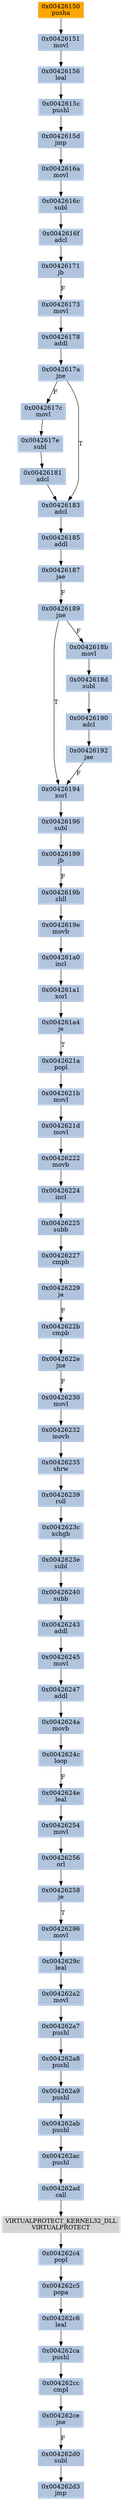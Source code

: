 strict digraph G {
	graph [bgcolor=transparent,
		name=G
	];
	node [color=lightsteelblue,
		fillcolor=lightsteelblue,
		shape=rectangle,
		style=filled
	];
	"0x00426185"	[label="0x00426185
addl"];
	"0x00426187"	[label="0x00426187
jae"];
	"0x00426185" -> "0x00426187"	[color="#000000"];
	"0x00426189"	[label="0x00426189
jne"];
	"0x00426187" -> "0x00426189"	[color="#000000",
		label=F];
	"0x004262ad"	[label="0x004262ad
call"];
	VIRTUALPROTECT_KERNEL32_DLL	[color=lightgrey,
		fillcolor=lightgrey,
		label="VIRTUALPROTECT_KERNEL32_DLL
VIRTUALPROTECT"];
	"0x004262ad" -> VIRTUALPROTECT_KERNEL32_DLL	[color="#000000"];
	"0x00426224"	[label="0x00426224
incl"];
	"0x00426225"	[label="0x00426225
subb"];
	"0x00426224" -> "0x00426225"	[color="#000000"];
	"0x004261a0"	[label="0x004261a0
incl"];
	"0x004261a1"	[label="0x004261a1
xorl"];
	"0x004261a0" -> "0x004261a1"	[color="#000000"];
	"0x00426254"	[label="0x00426254
movl"];
	"0x00426256"	[label="0x00426256
orl"];
	"0x00426254" -> "0x00426256"	[color="#000000"];
	"0x0042629c"	[label="0x0042629c
leal"];
	"0x004262a2"	[label="0x004262a2
movl"];
	"0x0042629c" -> "0x004262a2"	[color="#000000"];
	"0x004262ab"	[label="0x004262ab
pushl"];
	"0x004262ac"	[label="0x004262ac
pushl"];
	"0x004262ab" -> "0x004262ac"	[color="#000000"];
	"0x00426196"	[label="0x00426196
subl"];
	"0x00426199"	[label="0x00426199
jb"];
	"0x00426196" -> "0x00426199"	[color="#000000"];
	"0x00426227"	[label="0x00426227
cmpb"];
	"0x00426229"	[label="0x00426229
ja"];
	"0x00426227" -> "0x00426229"	[color="#000000"];
	"0x0042616c"	[label="0x0042616c
subl"];
	"0x0042616f"	[label="0x0042616f
adcl"];
	"0x0042616c" -> "0x0042616f"	[color="#000000"];
	"0x00426192"	[label="0x00426192
jae"];
	"0x00426194"	[label="0x00426194
xorl"];
	"0x00426192" -> "0x00426194"	[color="#000000",
		label=F];
	"0x0042624a"	[label="0x0042624a
movb"];
	"0x0042624c"	[label="0x0042624c
loop"];
	"0x0042624a" -> "0x0042624c"	[color="#000000"];
	"0x0042619b"	[label="0x0042619b
shll"];
	"0x0042619e"	[label="0x0042619e
movb"];
	"0x0042619b" -> "0x0042619e"	[color="#000000"];
	"0x00426178"	[label="0x00426178
addl"];
	"0x0042617a"	[label="0x0042617a
jne"];
	"0x00426178" -> "0x0042617a"	[color="#000000"];
	"0x00426171"	[label="0x00426171
jb"];
	"0x00426173"	[label="0x00426173
movl"];
	"0x00426171" -> "0x00426173"	[color="#000000",
		label=F];
	"0x0042622b"	[label="0x0042622b
cmpb"];
	"0x00426229" -> "0x0042622b"	[color="#000000",
		label=F];
	"0x0042622e"	[label="0x0042622e
jne"];
	"0x0042622b" -> "0x0042622e"	[color="#000000"];
	"0x00426232"	[label="0x00426232
movb"];
	"0x00426235"	[label="0x00426235
shrw"];
	"0x00426232" -> "0x00426235"	[color="#000000"];
	"0x00426151"	[label="0x00426151
movl"];
	"0x00426156"	[label="0x00426156
leal"];
	"0x00426151" -> "0x00426156"	[color="#000000"];
	"0x004262ce"	[label="0x004262ce
jne"];
	"0x004262d0"	[label="0x004262d0
subl"];
	"0x004262ce" -> "0x004262d0"	[color="#000000",
		label=F];
	"0x0042623e"	[label="0x0042623e
subl"];
	"0x00426240"	[label="0x00426240
subb"];
	"0x0042623e" -> "0x00426240"	[color="#000000"];
	"0x0042617e"	[label="0x0042617e
subl"];
	"0x00426181"	[label="0x00426181
adcl"];
	"0x0042617e" -> "0x00426181"	[color="#000000"];
	"0x00426245"	[label="0x00426245
movl"];
	"0x00426247"	[label="0x00426247
addl"];
	"0x00426245" -> "0x00426247"	[color="#000000"];
	"0x00426243"	[label="0x00426243
addl"];
	"0x00426243" -> "0x00426245"	[color="#000000"];
	"0x004262ac" -> "0x004262ad"	[color="#000000"];
	"0x0042618b"	[label="0x0042618b
movl"];
	"0x0042618d"	[label="0x0042618d
subl"];
	"0x0042618b" -> "0x0042618d"	[color="#000000"];
	"0x004262d3"	[label="0x004262d3
jmp"];
	"0x00426258"	[label="0x00426258
je"];
	"0x00426296"	[label="0x00426296
movl"];
	"0x00426258" -> "0x00426296"	[color="#000000",
		label=T];
	"0x0042617c"	[label="0x0042617c
movl"];
	"0x0042617c" -> "0x0042617e"	[color="#000000"];
	"0x00426189" -> "0x0042618b"	[color="#000000",
		label=F];
	"0x00426189" -> "0x00426194"	[color="#000000",
		label=T];
	"0x00426190"	[label="0x00426190
adcl"];
	"0x0042618d" -> "0x00426190"	[color="#000000"];
	"0x004261a4"	[label="0x004261a4
je"];
	"0x0042621a"	[label="0x0042621a
popl"];
	"0x004261a4" -> "0x0042621a"	[color="#000000",
		label=T];
	"0x00426240" -> "0x00426243"	[color="#000000"];
	"0x0042621d"	[label="0x0042621d
movl"];
	"0x00426222"	[label="0x00426222
movb"];
	"0x0042621d" -> "0x00426222"	[color="#000000"];
	"0x00426190" -> "0x00426192"	[color="#000000"];
	"0x004262c5"	[label="0x004262c5
popa"];
	"0x004262c6"	[label="0x004262c6
leal"];
	"0x004262c5" -> "0x004262c6"	[color="#000000"];
	"0x0042615c"	[label="0x0042615c
pushl"];
	"0x0042615d"	[label="0x0042615d
jmp"];
	"0x0042615c" -> "0x0042615d"	[color="#000000"];
	"0x00426239"	[label="0x00426239
roll"];
	"0x00426235" -> "0x00426239"	[color="#000000"];
	"0x00426247" -> "0x0042624a"	[color="#000000"];
	"0x004262ca"	[label="0x004262ca
pushl"];
	"0x004262c6" -> "0x004262ca"	[color="#000000"];
	"0x004262a9"	[label="0x004262a9
pushl"];
	"0x004262a9" -> "0x004262ab"	[color="#000000"];
	"0x004262cc"	[label="0x004262cc
cmpl"];
	"0x004262ca" -> "0x004262cc"	[color="#000000"];
	"0x00426225" -> "0x00426227"	[color="#000000"];
	"0x004262c4"	[label="0x004262c4
popl"];
	VIRTUALPROTECT_KERNEL32_DLL -> "0x004262c4"	[color="#000000"];
	"0x0042624e"	[label="0x0042624e
leal"];
	"0x0042624c" -> "0x0042624e"	[color="#000000",
		label=F];
	"0x004262d0" -> "0x004262d3"	[color="#000000"];
	"0x004262a8"	[label="0x004262a8
pushl"];
	"0x004262a8" -> "0x004262a9"	[color="#000000"];
	"0x004262a7"	[label="0x004262a7
pushl"];
	"0x004262a7" -> "0x004262a8"	[color="#000000"];
	"0x0042623c"	[label="0x0042623c
xchgb"];
	"0x00426239" -> "0x0042623c"	[color="#000000"];
	"0x0042621b"	[label="0x0042621b
movl"];
	"0x0042621a" -> "0x0042621b"	[color="#000000"];
	"0x0042619e" -> "0x004261a0"	[color="#000000"];
	"0x00426194" -> "0x00426196"	[color="#000000"];
	"0x0042617a" -> "0x0042617c"	[color="#000000",
		label=F];
	"0x00426183"	[label="0x00426183
adcl"];
	"0x0042617a" -> "0x00426183"	[color="#000000",
		label=T];
	"0x00426256" -> "0x00426258"	[color="#000000"];
	"0x004261a1" -> "0x004261a4"	[color="#000000"];
	"0x00426183" -> "0x00426185"	[color="#000000"];
	"0x0042623c" -> "0x0042623e"	[color="#000000"];
	"0x00426230"	[label="0x00426230
movl"];
	"0x00426230" -> "0x00426232"	[color="#000000"];
	"0x00426296" -> "0x0042629c"	[color="#000000"];
	"0x00426222" -> "0x00426224"	[color="#000000"];
	"0x004262c4" -> "0x004262c5"	[color="#000000"];
	"0x00426181" -> "0x00426183"	[color="#000000"];
	"0x0042622e" -> "0x00426230"	[color="#000000",
		label=F];
	"0x00426150"	[color=lightgrey,
		fillcolor=orange,
		label="0x00426150
pusha"];
	"0x00426150" -> "0x00426151"	[color="#000000"];
	"0x004262a2" -> "0x004262a7"	[color="#000000"];
	"0x0042621b" -> "0x0042621d"	[color="#000000"];
	"0x004262cc" -> "0x004262ce"	[color="#000000"];
	"0x00426173" -> "0x00426178"	[color="#000000"];
	"0x0042616f" -> "0x00426171"	[color="#000000"];
	"0x0042616a"	[label="0x0042616a
movl"];
	"0x0042615d" -> "0x0042616a"	[color="#000000"];
	"0x0042616a" -> "0x0042616c"	[color="#000000"];
	"0x00426199" -> "0x0042619b"	[color="#000000",
		label=F];
	"0x00426156" -> "0x0042615c"	[color="#000000"];
	"0x0042624e" -> "0x00426254"	[color="#000000"];
}
